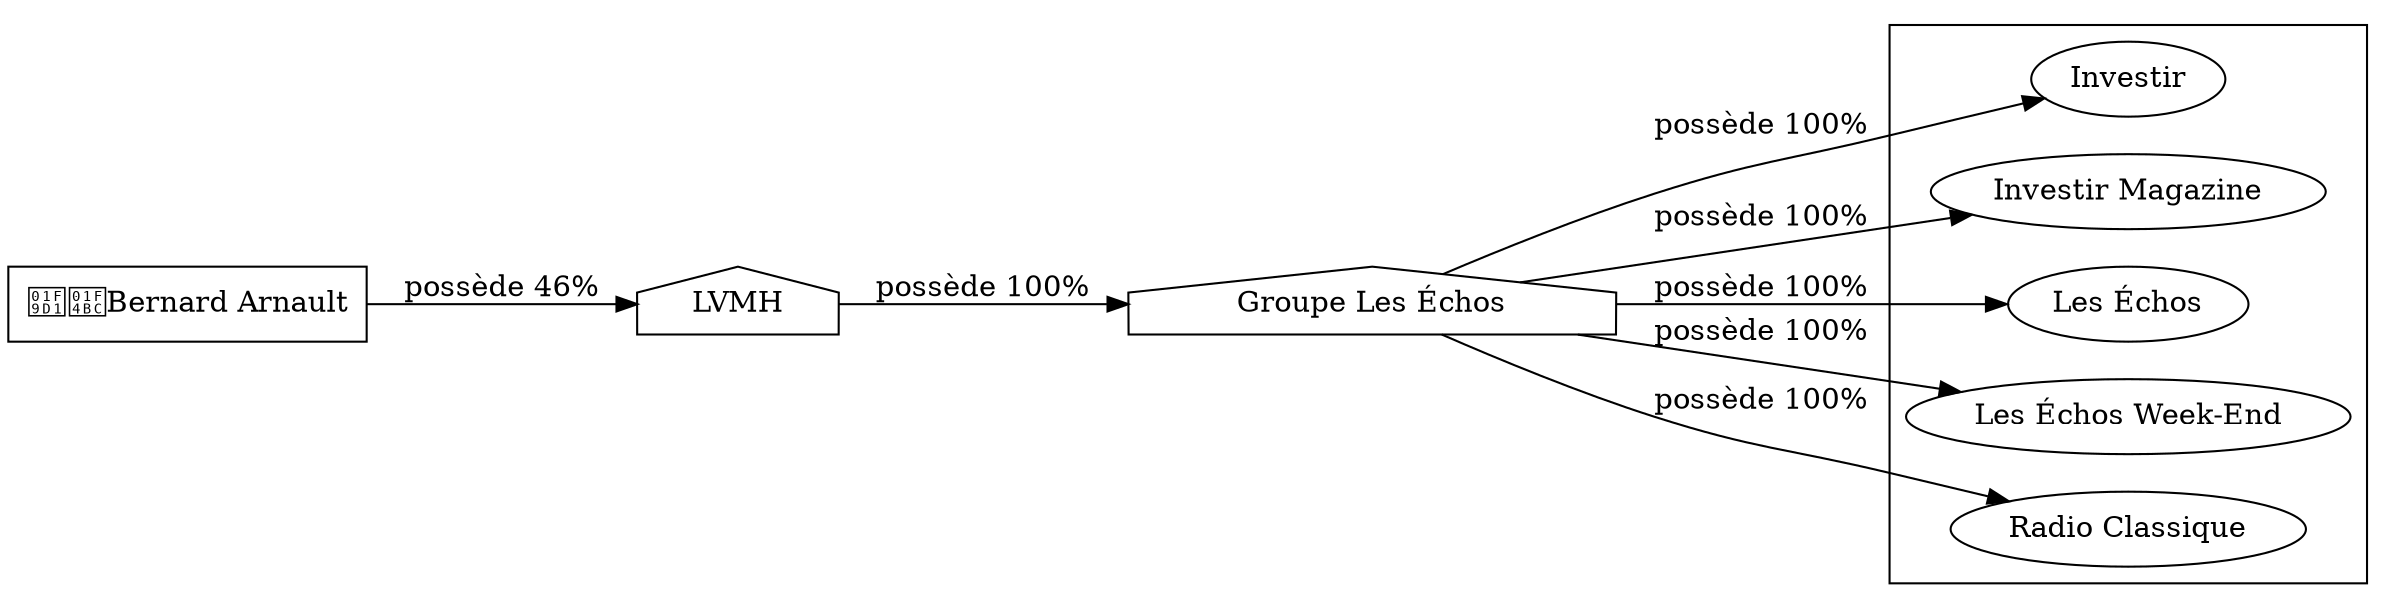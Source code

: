 digraph {
  rankdir=LR;
  subgraph roots {
    
      "bernard-arnault-42"[label="🧑‍💼Bernard Arnault" shape=box]
    
  }

  
    "lvmh-43"[label="LVMH" shape=house]
  
    "groupe-les-echos-48"[label="Groupe Les Échos" shape=house]
  

  subgraph clusterLeaves {
    
      "investir-50"[label="Investir"]
    
      "investir-magazine-51"[label="Investir Magazine"]
    
      "les-echos-49"[label="Les Échos"]
    
      "les-echos-week-end-52"[label="Les Échos Week-End"]
    
      "radio-classique-53"[label="Radio Classique"]
    
  }

  
    "lvmh-43" -> "groupe-les-echos-48" [
      label="possède 100%"
    ]
  
    "bernard-arnault-42" -> "lvmh-43" [
      label="possède 46%"
    ]
  
    "groupe-les-echos-48" -> "investir-50" [
      label="possède 100%"
    ]
  
    "groupe-les-echos-48" -> "investir-magazine-51" [
      label="possède 100%"
    ]
  
    "groupe-les-echos-48" -> "les-echos-49" [
      label="possède 100%"
    ]
  
    "groupe-les-echos-48" -> "les-echos-week-end-52" [
      label="possède 100%"
    ]
  
    "groupe-les-echos-48" -> "radio-classique-53" [
      label="possède 100%"
    ]
  
}
